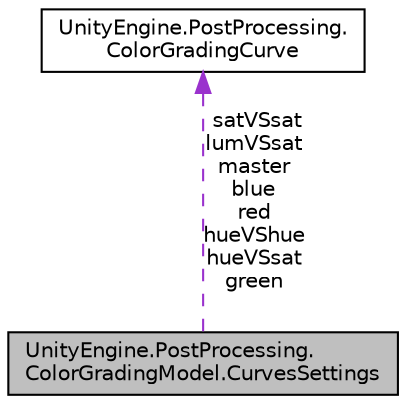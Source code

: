 digraph "UnityEngine.PostProcessing.ColorGradingModel.CurvesSettings"
{
  edge [fontname="Helvetica",fontsize="10",labelfontname="Helvetica",labelfontsize="10"];
  node [fontname="Helvetica",fontsize="10",shape=record];
  Node1 [label="UnityEngine.PostProcessing.\lColorGradingModel.CurvesSettings",height=0.2,width=0.4,color="black", fillcolor="grey75", style="filled", fontcolor="black"];
  Node2 -> Node1 [dir="back",color="darkorchid3",fontsize="10",style="dashed",label=" satVSsat\nlumVSsat\nmaster\nblue\nred\nhueVShue\nhueVSsat\ngreen" ,fontname="Helvetica"];
  Node2 [label="UnityEngine.PostProcessing.\lColorGradingCurve",height=0.2,width=0.4,color="black", fillcolor="white", style="filled",URL="$class_unity_engine_1_1_post_processing_1_1_color_grading_curve.html"];
}
